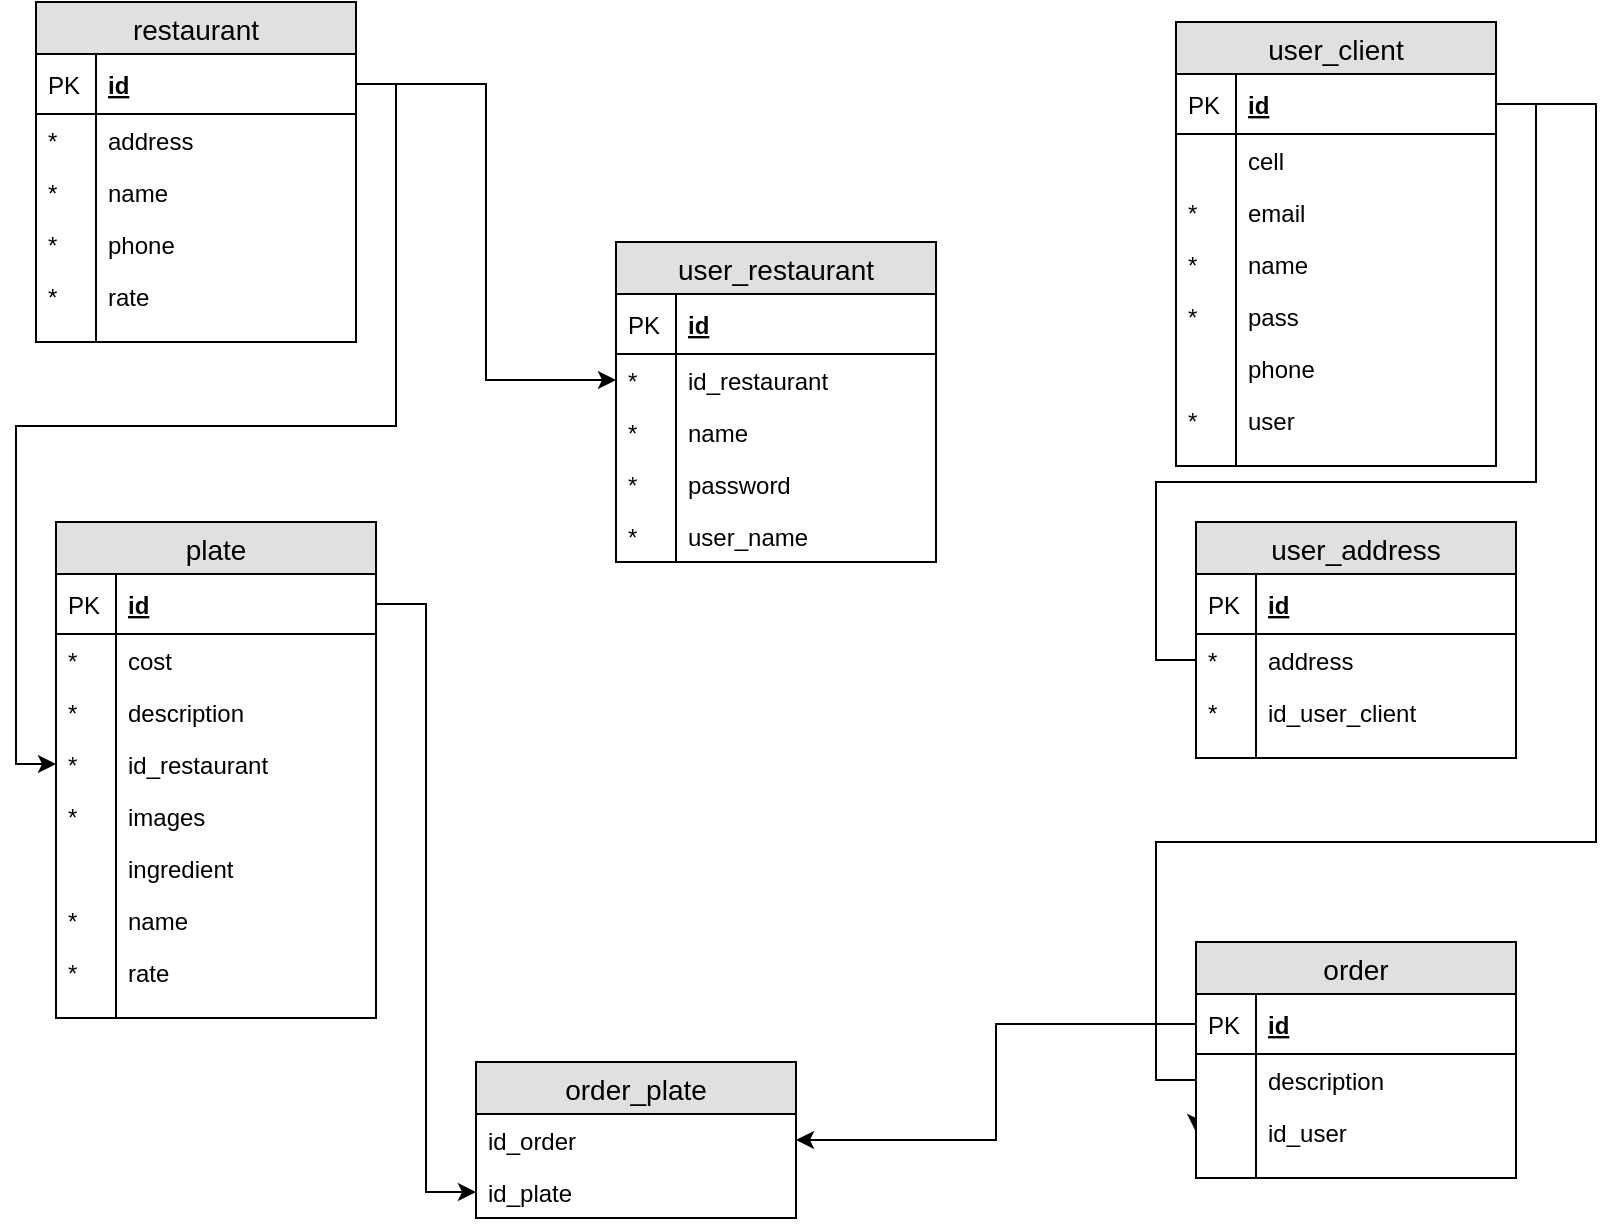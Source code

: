<mxfile version="12.9.4" type="github"><diagram id="4RfyqIRO7JchgbQ5Wjcv" name="Page-1"><mxGraphModel dx="1426" dy="722" grid="1" gridSize="10" guides="1" tooltips="1" connect="1" arrows="1" fold="1" page="1" pageScale="1" pageWidth="850" pageHeight="1100" math="0" shadow="0"><root><mxCell id="0"/><mxCell id="1" parent="0"/><mxCell id="TRaGimJmE6PcG_rSbhwL-11" value="restaurant" style="swimlane;fontStyle=0;childLayout=stackLayout;horizontal=1;startSize=26;fillColor=#e0e0e0;horizontalStack=0;resizeParent=1;resizeParentMax=0;resizeLast=0;collapsible=1;marginBottom=0;swimlaneFillColor=#ffffff;align=center;fontSize=14;" vertex="1" parent="1"><mxGeometry x="20" y="30" width="160" height="170" as="geometry"/></mxCell><mxCell id="TRaGimJmE6PcG_rSbhwL-12" value="id" style="shape=partialRectangle;top=0;left=0;right=0;bottom=1;align=left;verticalAlign=middle;fillColor=none;spacingLeft=34;spacingRight=4;overflow=hidden;rotatable=0;points=[[0,0.5],[1,0.5]];portConstraint=eastwest;dropTarget=0;fontStyle=5;fontSize=12;" vertex="1" parent="TRaGimJmE6PcG_rSbhwL-11"><mxGeometry y="26" width="160" height="30" as="geometry"/></mxCell><mxCell id="TRaGimJmE6PcG_rSbhwL-13" value="PK" style="shape=partialRectangle;top=0;left=0;bottom=0;fillColor=none;align=left;verticalAlign=middle;spacingLeft=4;spacingRight=4;overflow=hidden;rotatable=0;points=[];portConstraint=eastwest;part=1;fontSize=12;" vertex="1" connectable="0" parent="TRaGimJmE6PcG_rSbhwL-12"><mxGeometry width="30" height="30" as="geometry"/></mxCell><mxCell id="TRaGimJmE6PcG_rSbhwL-16" value="address" style="shape=partialRectangle;top=0;left=0;right=0;bottom=0;align=left;verticalAlign=top;fillColor=none;spacingLeft=34;spacingRight=4;overflow=hidden;rotatable=0;points=[[0,0.5],[1,0.5]];portConstraint=eastwest;dropTarget=0;fontSize=12;" vertex="1" parent="TRaGimJmE6PcG_rSbhwL-11"><mxGeometry y="56" width="160" height="26" as="geometry"/></mxCell><mxCell id="TRaGimJmE6PcG_rSbhwL-17" value="*" style="shape=partialRectangle;top=0;left=0;bottom=0;fillColor=none;align=left;verticalAlign=top;spacingLeft=4;spacingRight=4;overflow=hidden;rotatable=0;points=[];portConstraint=eastwest;part=1;fontSize=12;" vertex="1" connectable="0" parent="TRaGimJmE6PcG_rSbhwL-16"><mxGeometry width="30" height="26" as="geometry"/></mxCell><mxCell id="TRaGimJmE6PcG_rSbhwL-14" value="name" style="shape=partialRectangle;top=0;left=0;right=0;bottom=0;align=left;verticalAlign=top;fillColor=none;spacingLeft=34;spacingRight=4;overflow=hidden;rotatable=0;points=[[0,0.5],[1,0.5]];portConstraint=eastwest;dropTarget=0;fontSize=12;" vertex="1" parent="TRaGimJmE6PcG_rSbhwL-11"><mxGeometry y="82" width="160" height="26" as="geometry"/></mxCell><mxCell id="TRaGimJmE6PcG_rSbhwL-15" value="*" style="shape=partialRectangle;top=0;left=0;bottom=0;fillColor=none;align=left;verticalAlign=top;spacingLeft=4;spacingRight=4;overflow=hidden;rotatable=0;points=[];portConstraint=eastwest;part=1;fontSize=12;" vertex="1" connectable="0" parent="TRaGimJmE6PcG_rSbhwL-14"><mxGeometry width="30" height="26" as="geometry"/></mxCell><mxCell id="TRaGimJmE6PcG_rSbhwL-18" value="phone" style="shape=partialRectangle;top=0;left=0;right=0;bottom=0;align=left;verticalAlign=top;fillColor=none;spacingLeft=34;spacingRight=4;overflow=hidden;rotatable=0;points=[[0,0.5],[1,0.5]];portConstraint=eastwest;dropTarget=0;fontSize=12;" vertex="1" parent="TRaGimJmE6PcG_rSbhwL-11"><mxGeometry y="108" width="160" height="26" as="geometry"/></mxCell><mxCell id="TRaGimJmE6PcG_rSbhwL-19" value="*" style="shape=partialRectangle;top=0;left=0;bottom=0;fillColor=none;align=left;verticalAlign=top;spacingLeft=4;spacingRight=4;overflow=hidden;rotatable=0;points=[];portConstraint=eastwest;part=1;fontSize=12;" vertex="1" connectable="0" parent="TRaGimJmE6PcG_rSbhwL-18"><mxGeometry width="30" height="26" as="geometry"/></mxCell><mxCell id="TRaGimJmE6PcG_rSbhwL-171" value="rate" style="shape=partialRectangle;top=0;left=0;right=0;bottom=0;align=left;verticalAlign=top;fillColor=none;spacingLeft=34;spacingRight=4;overflow=hidden;rotatable=0;points=[[0,0.5],[1,0.5]];portConstraint=eastwest;dropTarget=0;fontSize=12;" vertex="1" parent="TRaGimJmE6PcG_rSbhwL-11"><mxGeometry y="134" width="160" height="26" as="geometry"/></mxCell><mxCell id="TRaGimJmE6PcG_rSbhwL-172" value="*" style="shape=partialRectangle;top=0;left=0;bottom=0;fillColor=none;align=left;verticalAlign=top;spacingLeft=4;spacingRight=4;overflow=hidden;rotatable=0;points=[];portConstraint=eastwest;part=1;fontSize=12;" vertex="1" connectable="0" parent="TRaGimJmE6PcG_rSbhwL-171"><mxGeometry width="30" height="26" as="geometry"/></mxCell><mxCell id="TRaGimJmE6PcG_rSbhwL-20" value="" style="shape=partialRectangle;top=0;left=0;right=0;bottom=0;align=left;verticalAlign=top;fillColor=none;spacingLeft=34;spacingRight=4;overflow=hidden;rotatable=0;points=[[0,0.5],[1,0.5]];portConstraint=eastwest;dropTarget=0;fontSize=12;" vertex="1" parent="TRaGimJmE6PcG_rSbhwL-11"><mxGeometry y="160" width="160" height="10" as="geometry"/></mxCell><mxCell id="TRaGimJmE6PcG_rSbhwL-21" value="" style="shape=partialRectangle;top=0;left=0;bottom=0;fillColor=none;align=left;verticalAlign=top;spacingLeft=4;spacingRight=4;overflow=hidden;rotatable=0;points=[];portConstraint=eastwest;part=1;fontSize=12;" vertex="1" connectable="0" parent="TRaGimJmE6PcG_rSbhwL-20"><mxGeometry width="30" height="10" as="geometry"/></mxCell><mxCell id="TRaGimJmE6PcG_rSbhwL-42" style="edgeStyle=orthogonalEdgeStyle;rounded=0;orthogonalLoop=1;jettySize=auto;html=1;" edge="1" parent="1" source="TRaGimJmE6PcG_rSbhwL-12" target="TRaGimJmE6PcG_rSbhwL-40"><mxGeometry relative="1" as="geometry"/></mxCell><mxCell id="TRaGimJmE6PcG_rSbhwL-43" value="plate" style="swimlane;fontStyle=0;childLayout=stackLayout;horizontal=1;startSize=26;fillColor=#e0e0e0;horizontalStack=0;resizeParent=1;resizeParentMax=0;resizeLast=0;collapsible=1;marginBottom=0;swimlaneFillColor=#ffffff;align=center;fontSize=14;" vertex="1" parent="1"><mxGeometry x="30" y="290" width="160" height="248" as="geometry"/></mxCell><mxCell id="TRaGimJmE6PcG_rSbhwL-44" value="id" style="shape=partialRectangle;top=0;left=0;right=0;bottom=1;align=left;verticalAlign=middle;fillColor=none;spacingLeft=34;spacingRight=4;overflow=hidden;rotatable=0;points=[[0,0.5],[1,0.5]];portConstraint=eastwest;dropTarget=0;fontStyle=5;fontSize=12;" vertex="1" parent="TRaGimJmE6PcG_rSbhwL-43"><mxGeometry y="26" width="160" height="30" as="geometry"/></mxCell><mxCell id="TRaGimJmE6PcG_rSbhwL-45" value="PK" style="shape=partialRectangle;top=0;left=0;bottom=0;fillColor=none;align=left;verticalAlign=middle;spacingLeft=4;spacingRight=4;overflow=hidden;rotatable=0;points=[];portConstraint=eastwest;part=1;fontSize=12;" vertex="1" connectable="0" parent="TRaGimJmE6PcG_rSbhwL-44"><mxGeometry width="30" height="30" as="geometry"/></mxCell><mxCell id="TRaGimJmE6PcG_rSbhwL-48" value="cost" style="shape=partialRectangle;top=0;left=0;right=0;bottom=0;align=left;verticalAlign=top;fillColor=none;spacingLeft=34;spacingRight=4;overflow=hidden;rotatable=0;points=[[0,0.5],[1,0.5]];portConstraint=eastwest;dropTarget=0;fontSize=12;" vertex="1" parent="TRaGimJmE6PcG_rSbhwL-43"><mxGeometry y="56" width="160" height="26" as="geometry"/></mxCell><mxCell id="TRaGimJmE6PcG_rSbhwL-49" value="*" style="shape=partialRectangle;top=0;left=0;bottom=0;fillColor=none;align=left;verticalAlign=top;spacingLeft=4;spacingRight=4;overflow=hidden;rotatable=0;points=[];portConstraint=eastwest;part=1;fontSize=12;" vertex="1" connectable="0" parent="TRaGimJmE6PcG_rSbhwL-48"><mxGeometry width="30" height="26" as="geometry"/></mxCell><mxCell id="TRaGimJmE6PcG_rSbhwL-54" value="description" style="shape=partialRectangle;top=0;left=0;right=0;bottom=0;align=left;verticalAlign=top;fillColor=none;spacingLeft=34;spacingRight=4;overflow=hidden;rotatable=0;points=[[0,0.5],[1,0.5]];portConstraint=eastwest;dropTarget=0;fontSize=12;" vertex="1" parent="TRaGimJmE6PcG_rSbhwL-43"><mxGeometry y="82" width="160" height="26" as="geometry"/></mxCell><mxCell id="TRaGimJmE6PcG_rSbhwL-55" value="*" style="shape=partialRectangle;top=0;left=0;bottom=0;fillColor=none;align=left;verticalAlign=top;spacingLeft=4;spacingRight=4;overflow=hidden;rotatable=0;points=[];portConstraint=eastwest;part=1;fontSize=12;" vertex="1" connectable="0" parent="TRaGimJmE6PcG_rSbhwL-54"><mxGeometry width="30" height="26" as="geometry"/></mxCell><mxCell id="TRaGimJmE6PcG_rSbhwL-58" value="id_restaurant" style="shape=partialRectangle;top=0;left=0;right=0;bottom=0;align=left;verticalAlign=top;fillColor=none;spacingLeft=34;spacingRight=4;overflow=hidden;rotatable=0;points=[[0,0.5],[1,0.5]];portConstraint=eastwest;dropTarget=0;fontSize=12;" vertex="1" parent="TRaGimJmE6PcG_rSbhwL-43"><mxGeometry y="108" width="160" height="26" as="geometry"/></mxCell><mxCell id="TRaGimJmE6PcG_rSbhwL-59" value="*" style="shape=partialRectangle;top=0;left=0;bottom=0;fillColor=none;align=left;verticalAlign=top;spacingLeft=4;spacingRight=4;overflow=hidden;rotatable=0;points=[];portConstraint=eastwest;part=1;fontSize=12;" vertex="1" connectable="0" parent="TRaGimJmE6PcG_rSbhwL-58"><mxGeometry width="30" height="26" as="geometry"/></mxCell><mxCell id="TRaGimJmE6PcG_rSbhwL-56" value="images" style="shape=partialRectangle;top=0;left=0;right=0;bottom=0;align=left;verticalAlign=top;fillColor=none;spacingLeft=34;spacingRight=4;overflow=hidden;rotatable=0;points=[[0,0.5],[1,0.5]];portConstraint=eastwest;dropTarget=0;fontSize=12;" vertex="1" parent="TRaGimJmE6PcG_rSbhwL-43"><mxGeometry y="134" width="160" height="26" as="geometry"/></mxCell><mxCell id="TRaGimJmE6PcG_rSbhwL-57" value="*" style="shape=partialRectangle;top=0;left=0;bottom=0;fillColor=none;align=left;verticalAlign=top;spacingLeft=4;spacingRight=4;overflow=hidden;rotatable=0;points=[];portConstraint=eastwest;part=1;fontSize=12;" vertex="1" connectable="0" parent="TRaGimJmE6PcG_rSbhwL-56"><mxGeometry width="30" height="26" as="geometry"/></mxCell><mxCell id="TRaGimJmE6PcG_rSbhwL-50" value="ingredient" style="shape=partialRectangle;top=0;left=0;right=0;bottom=0;align=left;verticalAlign=top;fillColor=none;spacingLeft=34;spacingRight=4;overflow=hidden;rotatable=0;points=[[0,0.5],[1,0.5]];portConstraint=eastwest;dropTarget=0;fontSize=12;" vertex="1" parent="TRaGimJmE6PcG_rSbhwL-43"><mxGeometry y="160" width="160" height="26" as="geometry"/></mxCell><mxCell id="TRaGimJmE6PcG_rSbhwL-51" value="" style="shape=partialRectangle;top=0;left=0;bottom=0;fillColor=none;align=left;verticalAlign=top;spacingLeft=4;spacingRight=4;overflow=hidden;rotatable=0;points=[];portConstraint=eastwest;part=1;fontSize=12;" vertex="1" connectable="0" parent="TRaGimJmE6PcG_rSbhwL-50"><mxGeometry width="30" height="26" as="geometry"/></mxCell><mxCell id="TRaGimJmE6PcG_rSbhwL-46" value="name" style="shape=partialRectangle;top=0;left=0;right=0;bottom=0;align=left;verticalAlign=top;fillColor=none;spacingLeft=34;spacingRight=4;overflow=hidden;rotatable=0;points=[[0,0.5],[1,0.5]];portConstraint=eastwest;dropTarget=0;fontSize=12;" vertex="1" parent="TRaGimJmE6PcG_rSbhwL-43"><mxGeometry y="186" width="160" height="26" as="geometry"/></mxCell><mxCell id="TRaGimJmE6PcG_rSbhwL-47" value="*" style="shape=partialRectangle;top=0;left=0;bottom=0;fillColor=none;align=left;verticalAlign=top;spacingLeft=4;spacingRight=4;overflow=hidden;rotatable=0;points=[];portConstraint=eastwest;part=1;fontSize=12;" vertex="1" connectable="0" parent="TRaGimJmE6PcG_rSbhwL-46"><mxGeometry width="30" height="26" as="geometry"/></mxCell><mxCell id="TRaGimJmE6PcG_rSbhwL-169" value="rate" style="shape=partialRectangle;top=0;left=0;right=0;bottom=0;align=left;verticalAlign=top;fillColor=none;spacingLeft=34;spacingRight=4;overflow=hidden;rotatable=0;points=[[0,0.5],[1,0.5]];portConstraint=eastwest;dropTarget=0;fontSize=12;" vertex="1" parent="TRaGimJmE6PcG_rSbhwL-43"><mxGeometry y="212" width="160" height="26" as="geometry"/></mxCell><mxCell id="TRaGimJmE6PcG_rSbhwL-170" value="*" style="shape=partialRectangle;top=0;left=0;bottom=0;fillColor=none;align=left;verticalAlign=top;spacingLeft=4;spacingRight=4;overflow=hidden;rotatable=0;points=[];portConstraint=eastwest;part=1;fontSize=12;" vertex="1" connectable="0" parent="TRaGimJmE6PcG_rSbhwL-169"><mxGeometry width="30" height="26" as="geometry"/></mxCell><mxCell id="TRaGimJmE6PcG_rSbhwL-52" value="" style="shape=partialRectangle;top=0;left=0;right=0;bottom=0;align=left;verticalAlign=top;fillColor=none;spacingLeft=34;spacingRight=4;overflow=hidden;rotatable=0;points=[[0,0.5],[1,0.5]];portConstraint=eastwest;dropTarget=0;fontSize=12;" vertex="1" parent="TRaGimJmE6PcG_rSbhwL-43"><mxGeometry y="238" width="160" height="10" as="geometry"/></mxCell><mxCell id="TRaGimJmE6PcG_rSbhwL-53" value="" style="shape=partialRectangle;top=0;left=0;bottom=0;fillColor=none;align=left;verticalAlign=top;spacingLeft=4;spacingRight=4;overflow=hidden;rotatable=0;points=[];portConstraint=eastwest;part=1;fontSize=12;" vertex="1" connectable="0" parent="TRaGimJmE6PcG_rSbhwL-52"><mxGeometry width="30" height="10" as="geometry"/></mxCell><mxCell id="TRaGimJmE6PcG_rSbhwL-60" style="edgeStyle=orthogonalEdgeStyle;rounded=0;orthogonalLoop=1;jettySize=auto;html=1;" edge="1" parent="1" source="TRaGimJmE6PcG_rSbhwL-12" target="TRaGimJmE6PcG_rSbhwL-58"><mxGeometry relative="1" as="geometry"/></mxCell><object label="user_restaurant" id_restaurant="" id="TRaGimJmE6PcG_rSbhwL-22"><mxCell style="swimlane;fontStyle=0;childLayout=stackLayout;horizontal=1;startSize=26;fillColor=#e0e0e0;horizontalStack=0;resizeParent=1;resizeParentMax=0;resizeLast=0;collapsible=1;marginBottom=0;swimlaneFillColor=#ffffff;align=center;fontSize=14;" vertex="1" parent="1"><mxGeometry x="310" y="150" width="160" height="160" as="geometry"/></mxCell></object><mxCell id="TRaGimJmE6PcG_rSbhwL-23" value="id" style="shape=partialRectangle;top=0;left=0;right=0;bottom=1;align=left;verticalAlign=middle;fillColor=none;spacingLeft=34;spacingRight=4;overflow=hidden;rotatable=0;points=[[0,0.5],[1,0.5]];portConstraint=eastwest;dropTarget=0;fontStyle=5;fontSize=12;" vertex="1" parent="TRaGimJmE6PcG_rSbhwL-22"><mxGeometry y="26" width="160" height="30" as="geometry"/></mxCell><mxCell id="TRaGimJmE6PcG_rSbhwL-24" value="PK" style="shape=partialRectangle;top=0;left=0;bottom=0;fillColor=none;align=left;verticalAlign=middle;spacingLeft=4;spacingRight=4;overflow=hidden;rotatable=0;points=[];portConstraint=eastwest;part=1;fontSize=12;" vertex="1" connectable="0" parent="TRaGimJmE6PcG_rSbhwL-23"><mxGeometry width="30" height="30" as="geometry"/></mxCell><mxCell id="TRaGimJmE6PcG_rSbhwL-40" value="id_restaurant" style="shape=partialRectangle;top=0;left=0;right=0;bottom=0;align=left;verticalAlign=top;fillColor=none;spacingLeft=34;spacingRight=4;overflow=hidden;rotatable=0;points=[[0,0.5],[1,0.5]];portConstraint=eastwest;dropTarget=0;fontSize=12;" vertex="1" parent="TRaGimJmE6PcG_rSbhwL-22"><mxGeometry y="56" width="160" height="26" as="geometry"/></mxCell><mxCell id="TRaGimJmE6PcG_rSbhwL-41" value="*" style="shape=partialRectangle;top=0;left=0;bottom=0;fillColor=none;align=left;verticalAlign=top;spacingLeft=4;spacingRight=4;overflow=hidden;rotatable=0;points=[];portConstraint=eastwest;part=1;fontSize=12;" vertex="1" connectable="0" parent="TRaGimJmE6PcG_rSbhwL-40"><mxGeometry width="30" height="26" as="geometry"/></mxCell><mxCell id="TRaGimJmE6PcG_rSbhwL-25" value="name" style="shape=partialRectangle;top=0;left=0;right=0;bottom=0;align=left;verticalAlign=top;fillColor=none;spacingLeft=34;spacingRight=4;overflow=hidden;rotatable=0;points=[[0,0.5],[1,0.5]];portConstraint=eastwest;dropTarget=0;fontSize=12;" vertex="1" parent="TRaGimJmE6PcG_rSbhwL-22"><mxGeometry y="82" width="160" height="26" as="geometry"/></mxCell><mxCell id="TRaGimJmE6PcG_rSbhwL-26" value="*" style="shape=partialRectangle;top=0;left=0;bottom=0;fillColor=none;align=left;verticalAlign=top;spacingLeft=4;spacingRight=4;overflow=hidden;rotatable=0;points=[];portConstraint=eastwest;part=1;fontSize=12;" vertex="1" connectable="0" parent="TRaGimJmE6PcG_rSbhwL-25"><mxGeometry width="30" height="26" as="geometry"/></mxCell><mxCell id="TRaGimJmE6PcG_rSbhwL-27" value="password" style="shape=partialRectangle;top=0;left=0;right=0;bottom=0;align=left;verticalAlign=top;fillColor=none;spacingLeft=34;spacingRight=4;overflow=hidden;rotatable=0;points=[[0,0.5],[1,0.5]];portConstraint=eastwest;dropTarget=0;fontSize=12;" vertex="1" parent="TRaGimJmE6PcG_rSbhwL-22"><mxGeometry y="108" width="160" height="26" as="geometry"/></mxCell><mxCell id="TRaGimJmE6PcG_rSbhwL-28" value="*" style="shape=partialRectangle;top=0;left=0;bottom=0;fillColor=none;align=left;verticalAlign=top;spacingLeft=4;spacingRight=4;overflow=hidden;rotatable=0;points=[];portConstraint=eastwest;part=1;fontSize=12;" vertex="1" connectable="0" parent="TRaGimJmE6PcG_rSbhwL-27"><mxGeometry width="30" height="26" as="geometry"/></mxCell><mxCell id="TRaGimJmE6PcG_rSbhwL-29" value="user_name" style="shape=partialRectangle;top=0;left=0;right=0;bottom=0;align=left;verticalAlign=top;fillColor=none;spacingLeft=34;spacingRight=4;overflow=hidden;rotatable=0;points=[[0,0.5],[1,0.5]];portConstraint=eastwest;dropTarget=0;fontSize=12;" vertex="1" parent="TRaGimJmE6PcG_rSbhwL-22"><mxGeometry y="134" width="160" height="26" as="geometry"/></mxCell><mxCell id="TRaGimJmE6PcG_rSbhwL-30" value="*" style="shape=partialRectangle;top=0;left=0;bottom=0;fillColor=none;align=left;verticalAlign=top;spacingLeft=4;spacingRight=4;overflow=hidden;rotatable=0;points=[];portConstraint=eastwest;part=1;fontSize=12;" vertex="1" connectable="0" parent="TRaGimJmE6PcG_rSbhwL-29"><mxGeometry width="30" height="26" as="geometry"/></mxCell><mxCell id="TRaGimJmE6PcG_rSbhwL-72" value="user_client" style="swimlane;fontStyle=0;childLayout=stackLayout;horizontal=1;startSize=26;fillColor=#e0e0e0;horizontalStack=0;resizeParent=1;resizeParentMax=0;resizeLast=0;collapsible=1;marginBottom=0;swimlaneFillColor=#ffffff;align=center;fontSize=14;" vertex="1" parent="1"><mxGeometry x="590" y="40" width="160" height="222" as="geometry"/></mxCell><mxCell id="TRaGimJmE6PcG_rSbhwL-73" value="id" style="shape=partialRectangle;top=0;left=0;right=0;bottom=1;align=left;verticalAlign=middle;fillColor=none;spacingLeft=34;spacingRight=4;overflow=hidden;rotatable=0;points=[[0,0.5],[1,0.5]];portConstraint=eastwest;dropTarget=0;fontStyle=5;fontSize=12;" vertex="1" parent="TRaGimJmE6PcG_rSbhwL-72"><mxGeometry y="26" width="160" height="30" as="geometry"/></mxCell><mxCell id="TRaGimJmE6PcG_rSbhwL-74" value="PK" style="shape=partialRectangle;top=0;left=0;bottom=0;fillColor=none;align=left;verticalAlign=middle;spacingLeft=4;spacingRight=4;overflow=hidden;rotatable=0;points=[];portConstraint=eastwest;part=1;fontSize=12;" vertex="1" connectable="0" parent="TRaGimJmE6PcG_rSbhwL-73"><mxGeometry width="30" height="30" as="geometry"/></mxCell><mxCell id="TRaGimJmE6PcG_rSbhwL-110" value="cell" style="shape=partialRectangle;top=0;left=0;right=0;bottom=0;align=left;verticalAlign=top;fillColor=none;spacingLeft=34;spacingRight=4;overflow=hidden;rotatable=0;points=[[0,0.5],[1,0.5]];portConstraint=eastwest;dropTarget=0;fontSize=12;" vertex="1" parent="TRaGimJmE6PcG_rSbhwL-72"><mxGeometry y="56" width="160" height="26" as="geometry"/></mxCell><mxCell id="TRaGimJmE6PcG_rSbhwL-111" value="" style="shape=partialRectangle;top=0;left=0;bottom=0;fillColor=none;align=left;verticalAlign=top;spacingLeft=4;spacingRight=4;overflow=hidden;rotatable=0;points=[];portConstraint=eastwest;part=1;fontSize=12;" vertex="1" connectable="0" parent="TRaGimJmE6PcG_rSbhwL-110"><mxGeometry width="30" height="26" as="geometry"/></mxCell><mxCell id="TRaGimJmE6PcG_rSbhwL-79" value="email" style="shape=partialRectangle;top=0;left=0;right=0;bottom=0;align=left;verticalAlign=top;fillColor=none;spacingLeft=34;spacingRight=4;overflow=hidden;rotatable=0;points=[[0,0.5],[1,0.5]];portConstraint=eastwest;dropTarget=0;fontSize=12;" vertex="1" parent="TRaGimJmE6PcG_rSbhwL-72"><mxGeometry y="82" width="160" height="26" as="geometry"/></mxCell><mxCell id="TRaGimJmE6PcG_rSbhwL-80" value="*" style="shape=partialRectangle;top=0;left=0;bottom=0;fillColor=none;align=left;verticalAlign=top;spacingLeft=4;spacingRight=4;overflow=hidden;rotatable=0;points=[];portConstraint=eastwest;part=1;fontSize=12;" vertex="1" connectable="0" parent="TRaGimJmE6PcG_rSbhwL-79"><mxGeometry width="30" height="26" as="geometry"/></mxCell><mxCell id="TRaGimJmE6PcG_rSbhwL-75" value="name" style="shape=partialRectangle;top=0;left=0;right=0;bottom=0;align=left;verticalAlign=top;fillColor=none;spacingLeft=34;spacingRight=4;overflow=hidden;rotatable=0;points=[[0,0.5],[1,0.5]];portConstraint=eastwest;dropTarget=0;fontSize=12;" vertex="1" parent="TRaGimJmE6PcG_rSbhwL-72"><mxGeometry y="108" width="160" height="26" as="geometry"/></mxCell><mxCell id="TRaGimJmE6PcG_rSbhwL-76" value="*" style="shape=partialRectangle;top=0;left=0;bottom=0;fillColor=none;align=left;verticalAlign=top;spacingLeft=4;spacingRight=4;overflow=hidden;rotatable=0;points=[];portConstraint=eastwest;part=1;fontSize=12;" vertex="1" connectable="0" parent="TRaGimJmE6PcG_rSbhwL-75"><mxGeometry width="30" height="26" as="geometry"/></mxCell><mxCell id="TRaGimJmE6PcG_rSbhwL-83" value="pass" style="shape=partialRectangle;top=0;left=0;right=0;bottom=0;align=left;verticalAlign=top;fillColor=none;spacingLeft=34;spacingRight=4;overflow=hidden;rotatable=0;points=[[0,0.5],[1,0.5]];portConstraint=eastwest;dropTarget=0;fontSize=12;" vertex="1" parent="TRaGimJmE6PcG_rSbhwL-72"><mxGeometry y="134" width="160" height="26" as="geometry"/></mxCell><mxCell id="TRaGimJmE6PcG_rSbhwL-84" value="*" style="shape=partialRectangle;top=0;left=0;bottom=0;fillColor=none;align=left;verticalAlign=top;spacingLeft=4;spacingRight=4;overflow=hidden;rotatable=0;points=[];portConstraint=eastwest;part=1;fontSize=12;" vertex="1" connectable="0" parent="TRaGimJmE6PcG_rSbhwL-83"><mxGeometry width="30" height="26" as="geometry"/></mxCell><mxCell id="TRaGimJmE6PcG_rSbhwL-112" value="phone" style="shape=partialRectangle;top=0;left=0;right=0;bottom=0;align=left;verticalAlign=top;fillColor=none;spacingLeft=34;spacingRight=4;overflow=hidden;rotatable=0;points=[[0,0.5],[1,0.5]];portConstraint=eastwest;dropTarget=0;fontSize=12;" vertex="1" parent="TRaGimJmE6PcG_rSbhwL-72"><mxGeometry y="160" width="160" height="26" as="geometry"/></mxCell><mxCell id="TRaGimJmE6PcG_rSbhwL-113" value="" style="shape=partialRectangle;top=0;left=0;bottom=0;fillColor=none;align=left;verticalAlign=top;spacingLeft=4;spacingRight=4;overflow=hidden;rotatable=0;points=[];portConstraint=eastwest;part=1;fontSize=12;" vertex="1" connectable="0" parent="TRaGimJmE6PcG_rSbhwL-112"><mxGeometry width="30" height="26" as="geometry"/></mxCell><mxCell id="TRaGimJmE6PcG_rSbhwL-77" value="user" style="shape=partialRectangle;top=0;left=0;right=0;bottom=0;align=left;verticalAlign=top;fillColor=none;spacingLeft=34;spacingRight=4;overflow=hidden;rotatable=0;points=[[0,0.5],[1,0.5]];portConstraint=eastwest;dropTarget=0;fontSize=12;" vertex="1" parent="TRaGimJmE6PcG_rSbhwL-72"><mxGeometry y="186" width="160" height="26" as="geometry"/></mxCell><mxCell id="TRaGimJmE6PcG_rSbhwL-78" value="*" style="shape=partialRectangle;top=0;left=0;bottom=0;fillColor=none;align=left;verticalAlign=top;spacingLeft=4;spacingRight=4;overflow=hidden;rotatable=0;points=[];portConstraint=eastwest;part=1;fontSize=12;" vertex="1" connectable="0" parent="TRaGimJmE6PcG_rSbhwL-77"><mxGeometry width="30" height="26" as="geometry"/></mxCell><mxCell id="TRaGimJmE6PcG_rSbhwL-81" value="" style="shape=partialRectangle;top=0;left=0;right=0;bottom=0;align=left;verticalAlign=top;fillColor=none;spacingLeft=34;spacingRight=4;overflow=hidden;rotatable=0;points=[[0,0.5],[1,0.5]];portConstraint=eastwest;dropTarget=0;fontSize=12;" vertex="1" parent="TRaGimJmE6PcG_rSbhwL-72"><mxGeometry y="212" width="160" height="10" as="geometry"/></mxCell><mxCell id="TRaGimJmE6PcG_rSbhwL-82" value="" style="shape=partialRectangle;top=0;left=0;bottom=0;fillColor=none;align=left;verticalAlign=top;spacingLeft=4;spacingRight=4;overflow=hidden;rotatable=0;points=[];portConstraint=eastwest;part=1;fontSize=12;" vertex="1" connectable="0" parent="TRaGimJmE6PcG_rSbhwL-81"><mxGeometry width="30" height="10" as="geometry"/></mxCell><mxCell id="TRaGimJmE6PcG_rSbhwL-109" style="edgeStyle=orthogonalEdgeStyle;rounded=0;orthogonalLoop=1;jettySize=auto;html=1;" edge="1" parent="1" source="TRaGimJmE6PcG_rSbhwL-73" target="TRaGimJmE6PcG_rSbhwL-101"><mxGeometry relative="1" as="geometry"><Array as="points"><mxPoint x="770" y="81"/><mxPoint x="770" y="270"/><mxPoint x="580" y="270"/><mxPoint x="580" y="359"/></Array></mxGeometry></mxCell><mxCell id="TRaGimJmE6PcG_rSbhwL-98" value="user_address" style="swimlane;fontStyle=0;childLayout=stackLayout;horizontal=1;startSize=26;fillColor=#e0e0e0;horizontalStack=0;resizeParent=1;resizeParentMax=0;resizeLast=0;collapsible=1;marginBottom=0;swimlaneFillColor=#ffffff;align=center;fontSize=14;" vertex="1" parent="1"><mxGeometry x="600" y="290" width="160" height="118" as="geometry"/></mxCell><mxCell id="TRaGimJmE6PcG_rSbhwL-99" value="id" style="shape=partialRectangle;top=0;left=0;right=0;bottom=1;align=left;verticalAlign=middle;fillColor=none;spacingLeft=34;spacingRight=4;overflow=hidden;rotatable=0;points=[[0,0.5],[1,0.5]];portConstraint=eastwest;dropTarget=0;fontStyle=5;fontSize=12;" vertex="1" parent="TRaGimJmE6PcG_rSbhwL-98"><mxGeometry y="26" width="160" height="30" as="geometry"/></mxCell><mxCell id="TRaGimJmE6PcG_rSbhwL-100" value="PK" style="shape=partialRectangle;top=0;left=0;bottom=0;fillColor=none;align=left;verticalAlign=middle;spacingLeft=4;spacingRight=4;overflow=hidden;rotatable=0;points=[];portConstraint=eastwest;part=1;fontSize=12;" vertex="1" connectable="0" parent="TRaGimJmE6PcG_rSbhwL-99"><mxGeometry width="30" height="30" as="geometry"/></mxCell><mxCell id="TRaGimJmE6PcG_rSbhwL-103" value="address" style="shape=partialRectangle;top=0;left=0;right=0;bottom=0;align=left;verticalAlign=top;fillColor=none;spacingLeft=34;spacingRight=4;overflow=hidden;rotatable=0;points=[[0,0.5],[1,0.5]];portConstraint=eastwest;dropTarget=0;fontSize=12;" vertex="1" parent="TRaGimJmE6PcG_rSbhwL-98"><mxGeometry y="56" width="160" height="26" as="geometry"/></mxCell><mxCell id="TRaGimJmE6PcG_rSbhwL-104" value="*" style="shape=partialRectangle;top=0;left=0;bottom=0;fillColor=none;align=left;verticalAlign=top;spacingLeft=4;spacingRight=4;overflow=hidden;rotatable=0;points=[];portConstraint=eastwest;part=1;fontSize=12;" vertex="1" connectable="0" parent="TRaGimJmE6PcG_rSbhwL-103"><mxGeometry width="30" height="26" as="geometry"/></mxCell><mxCell id="TRaGimJmE6PcG_rSbhwL-101" value="id_user_client" style="shape=partialRectangle;top=0;left=0;right=0;bottom=0;align=left;verticalAlign=top;fillColor=none;spacingLeft=34;spacingRight=4;overflow=hidden;rotatable=0;points=[[0,0.5],[1,0.5]];portConstraint=eastwest;dropTarget=0;fontSize=12;" vertex="1" parent="TRaGimJmE6PcG_rSbhwL-98"><mxGeometry y="82" width="160" height="26" as="geometry"/></mxCell><mxCell id="TRaGimJmE6PcG_rSbhwL-102" value="*" style="shape=partialRectangle;top=0;left=0;bottom=0;fillColor=none;align=left;verticalAlign=top;spacingLeft=4;spacingRight=4;overflow=hidden;rotatable=0;points=[];portConstraint=eastwest;part=1;fontSize=12;" vertex="1" connectable="0" parent="TRaGimJmE6PcG_rSbhwL-101"><mxGeometry width="30" height="26" as="geometry"/></mxCell><mxCell id="TRaGimJmE6PcG_rSbhwL-107" value="" style="shape=partialRectangle;top=0;left=0;right=0;bottom=0;align=left;verticalAlign=top;fillColor=none;spacingLeft=34;spacingRight=4;overflow=hidden;rotatable=0;points=[[0,0.5],[1,0.5]];portConstraint=eastwest;dropTarget=0;fontSize=12;" vertex="1" parent="TRaGimJmE6PcG_rSbhwL-98"><mxGeometry y="108" width="160" height="10" as="geometry"/></mxCell><mxCell id="TRaGimJmE6PcG_rSbhwL-108" value="" style="shape=partialRectangle;top=0;left=0;bottom=0;fillColor=none;align=left;verticalAlign=top;spacingLeft=4;spacingRight=4;overflow=hidden;rotatable=0;points=[];portConstraint=eastwest;part=1;fontSize=12;" vertex="1" connectable="0" parent="TRaGimJmE6PcG_rSbhwL-107"><mxGeometry width="30" height="10" as="geometry"/></mxCell><mxCell id="TRaGimJmE6PcG_rSbhwL-151" style="edgeStyle=orthogonalEdgeStyle;rounded=0;orthogonalLoop=1;jettySize=auto;html=1;entryX=0;entryY=0.5;entryDx=0;entryDy=0;" edge="1" parent="1" source="TRaGimJmE6PcG_rSbhwL-73" target="TRaGimJmE6PcG_rSbhwL-143"><mxGeometry relative="1" as="geometry"><Array as="points"><mxPoint x="800" y="81"/><mxPoint x="800" y="450"/><mxPoint x="580" y="450"/><mxPoint x="580" y="569"/></Array></mxGeometry></mxCell><mxCell id="TRaGimJmE6PcG_rSbhwL-140" value="order" style="swimlane;fontStyle=0;childLayout=stackLayout;horizontal=1;startSize=26;fillColor=#e0e0e0;horizontalStack=0;resizeParent=1;resizeParentMax=0;resizeLast=0;collapsible=1;marginBottom=0;swimlaneFillColor=#ffffff;align=center;fontSize=14;" vertex="1" parent="1"><mxGeometry x="600" y="500" width="160" height="118" as="geometry"/></mxCell><mxCell id="TRaGimJmE6PcG_rSbhwL-141" value="id" style="shape=partialRectangle;top=0;left=0;right=0;bottom=1;align=left;verticalAlign=middle;fillColor=none;spacingLeft=34;spacingRight=4;overflow=hidden;rotatable=0;points=[[0,0.5],[1,0.5]];portConstraint=eastwest;dropTarget=0;fontStyle=5;fontSize=12;" vertex="1" parent="TRaGimJmE6PcG_rSbhwL-140"><mxGeometry y="26" width="160" height="30" as="geometry"/></mxCell><mxCell id="TRaGimJmE6PcG_rSbhwL-142" value="PK" style="shape=partialRectangle;top=0;left=0;bottom=0;fillColor=none;align=left;verticalAlign=middle;spacingLeft=4;spacingRight=4;overflow=hidden;rotatable=0;points=[];portConstraint=eastwest;part=1;fontSize=12;" vertex="1" connectable="0" parent="TRaGimJmE6PcG_rSbhwL-141"><mxGeometry width="30" height="30" as="geometry"/></mxCell><mxCell id="TRaGimJmE6PcG_rSbhwL-173" value="description" style="shape=partialRectangle;top=0;left=0;right=0;bottom=0;align=left;verticalAlign=top;fillColor=none;spacingLeft=34;spacingRight=4;overflow=hidden;rotatable=0;points=[[0,0.5],[1,0.5]];portConstraint=eastwest;dropTarget=0;fontSize=12;" vertex="1" parent="TRaGimJmE6PcG_rSbhwL-140"><mxGeometry y="56" width="160" height="26" as="geometry"/></mxCell><mxCell id="TRaGimJmE6PcG_rSbhwL-174" value="" style="shape=partialRectangle;top=0;left=0;bottom=0;fillColor=none;align=left;verticalAlign=top;spacingLeft=4;spacingRight=4;overflow=hidden;rotatable=0;points=[];portConstraint=eastwest;part=1;fontSize=12;" vertex="1" connectable="0" parent="TRaGimJmE6PcG_rSbhwL-173"><mxGeometry width="30" height="26" as="geometry"/></mxCell><mxCell id="TRaGimJmE6PcG_rSbhwL-143" value="id_user" style="shape=partialRectangle;top=0;left=0;right=0;bottom=0;align=left;verticalAlign=top;fillColor=none;spacingLeft=34;spacingRight=4;overflow=hidden;rotatable=0;points=[[0,0.5],[1,0.5]];portConstraint=eastwest;dropTarget=0;fontSize=12;" vertex="1" parent="TRaGimJmE6PcG_rSbhwL-140"><mxGeometry y="82" width="160" height="26" as="geometry"/></mxCell><mxCell id="TRaGimJmE6PcG_rSbhwL-144" value="" style="shape=partialRectangle;top=0;left=0;bottom=0;fillColor=none;align=left;verticalAlign=top;spacingLeft=4;spacingRight=4;overflow=hidden;rotatable=0;points=[];portConstraint=eastwest;part=1;fontSize=12;" vertex="1" connectable="0" parent="TRaGimJmE6PcG_rSbhwL-143"><mxGeometry width="30" height="26" as="geometry"/></mxCell><mxCell id="TRaGimJmE6PcG_rSbhwL-149" value="" style="shape=partialRectangle;top=0;left=0;right=0;bottom=0;align=left;verticalAlign=top;fillColor=none;spacingLeft=34;spacingRight=4;overflow=hidden;rotatable=0;points=[[0,0.5],[1,0.5]];portConstraint=eastwest;dropTarget=0;fontSize=12;" vertex="1" parent="TRaGimJmE6PcG_rSbhwL-140"><mxGeometry y="108" width="160" height="10" as="geometry"/></mxCell><mxCell id="TRaGimJmE6PcG_rSbhwL-150" value="" style="shape=partialRectangle;top=0;left=0;bottom=0;fillColor=none;align=left;verticalAlign=top;spacingLeft=4;spacingRight=4;overflow=hidden;rotatable=0;points=[];portConstraint=eastwest;part=1;fontSize=12;" vertex="1" connectable="0" parent="TRaGimJmE6PcG_rSbhwL-149"><mxGeometry width="30" height="10" as="geometry"/></mxCell><mxCell id="TRaGimJmE6PcG_rSbhwL-163" value="order_plate" style="swimlane;fontStyle=0;childLayout=stackLayout;horizontal=1;startSize=26;fillColor=#e0e0e0;horizontalStack=0;resizeParent=1;resizeParentMax=0;resizeLast=0;collapsible=1;marginBottom=0;swimlaneFillColor=#ffffff;align=center;fontSize=14;" vertex="1" parent="1"><mxGeometry x="240" y="560" width="160" height="78" as="geometry"/></mxCell><mxCell id="TRaGimJmE6PcG_rSbhwL-164" value="id_order" style="text;strokeColor=none;fillColor=none;spacingLeft=4;spacingRight=4;overflow=hidden;rotatable=0;points=[[0,0.5],[1,0.5]];portConstraint=eastwest;fontSize=12;" vertex="1" parent="TRaGimJmE6PcG_rSbhwL-163"><mxGeometry y="26" width="160" height="26" as="geometry"/></mxCell><mxCell id="TRaGimJmE6PcG_rSbhwL-165" value="id_plate" style="text;strokeColor=none;fillColor=none;spacingLeft=4;spacingRight=4;overflow=hidden;rotatable=0;points=[[0,0.5],[1,0.5]];portConstraint=eastwest;fontSize=12;" vertex="1" parent="TRaGimJmE6PcG_rSbhwL-163"><mxGeometry y="52" width="160" height="26" as="geometry"/></mxCell><mxCell id="TRaGimJmE6PcG_rSbhwL-167" style="edgeStyle=orthogonalEdgeStyle;rounded=0;orthogonalLoop=1;jettySize=auto;html=1;" edge="1" parent="1" source="TRaGimJmE6PcG_rSbhwL-44" target="TRaGimJmE6PcG_rSbhwL-165"><mxGeometry relative="1" as="geometry"/></mxCell><mxCell id="TRaGimJmE6PcG_rSbhwL-168" style="edgeStyle=orthogonalEdgeStyle;rounded=0;orthogonalLoop=1;jettySize=auto;html=1;" edge="1" parent="1" source="TRaGimJmE6PcG_rSbhwL-141" target="TRaGimJmE6PcG_rSbhwL-164"><mxGeometry relative="1" as="geometry"/></mxCell></root></mxGraphModel></diagram></mxfile>